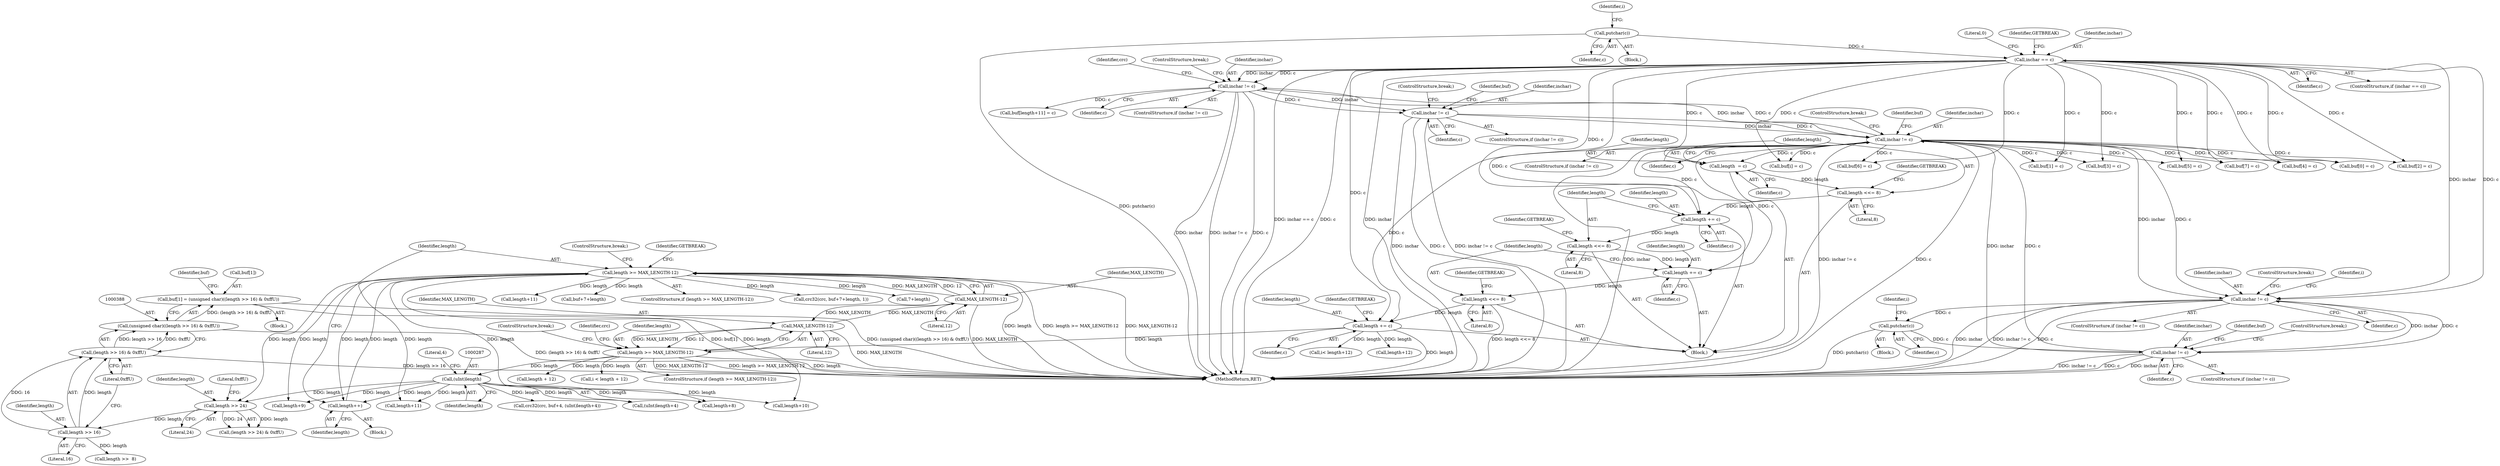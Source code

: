 digraph "0_Android_9d4853418ab2f754c2b63e091c29c5529b8b86ca_161@array" {
"1000383" [label="(Call,buf[1] = (unsigned char)((length >> 16) & 0xffU))"];
"1000387" [label="(Call,(unsigned char)((length >> 16) & 0xffU))"];
"1000389" [label="(Call,(length >> 16) & 0xffU)"];
"1000390" [label="(Call,length >> 16)"];
"1000379" [label="(Call,length >> 24)"];
"1000343" [label="(Call,length >= MAX_LENGTH-12)"];
"1000340" [label="(Call,length++)"];
"1000286" [label="(Call,(uInt)length)"];
"1000243" [label="(Call,length >= MAX_LENGTH-12)"];
"1000190" [label="(Call,length += c)"];
"1000142" [label="(Call,inchar == c)"];
"1000139" [label="(Call,putchar(c))"];
"1000497" [label="(Call,inchar != c)"];
"1000368" [label="(Call,inchar != c)"];
"1000274" [label="(Call,inchar != c)"];
"1000466" [label="(Call,inchar != c)"];
"1000433" [label="(Call,inchar != c)"];
"1000463" [label="(Call,putchar(c))"];
"1000181" [label="(Call,length <<= 8)"];
"1000178" [label="(Call,length += c)"];
"1000169" [label="(Call,length <<= 8)"];
"1000166" [label="(Call,length += c)"];
"1000157" [label="(Call,length <<= 8)"];
"1000154" [label="(Call,length  = c)"];
"1000245" [label="(Call,MAX_LENGTH-12)"];
"1000345" [label="(Call,MAX_LENGTH-12)"];
"1000349" [label="(Identifier,GETBREAK)"];
"1000181" [label="(Call,length <<= 8)"];
"1000139" [label="(Call,putchar(c))"];
"1000384" [label="(Call,buf[1])"];
"1000434" [label="(Identifier,inchar)"];
"1000149" [label="(Call,buf[0] = c)"];
"1000268" [label="(Call,buf[i] = c)"];
"1000206" [label="(Call,buf[6] = c)"];
"1000348" [label="(ControlStructure,break;)"];
"1000182" [label="(Identifier,length)"];
"1000461" [label="(Block,)"];
"1000343" [label="(Call,length >= MAX_LENGTH-12)"];
"1000374" [label="(Identifier,buf)"];
"1000157" [label="(Call,length <<= 8)"];
"1000259" [label="(Call,i < length + 12)"];
"1000496" [label="(ControlStructure,if (inchar != c))"];
"1000344" [label="(Identifier,length)"];
"1000241" [label="(Block,)"];
"1000382" [label="(Literal,0xffU)"];
"1000467" [label="(Identifier,inchar)"];
"1000248" [label="(ControlStructure,break;)"];
"1000277" [label="(ControlStructure,break;)"];
"1000158" [label="(Identifier,length)"];
"1000436" [label="(ControlStructure,break;)"];
"1000286" [label="(Call,(uInt)length)"];
"1000159" [label="(Literal,8)"];
"1000183" [label="(Literal,8)"];
"1000184" [label="(Identifier,GETBREAK)"];
"1000161" [label="(Call,buf[1] = c)"];
"1000144" [label="(Identifier,c)"];
"1000146" [label="(Block,)"];
"1000178" [label="(Call,length += c)"];
"1000392" [label="(Literal,16)"];
"1000369" [label="(Identifier,inchar)"];
"1000245" [label="(Call,MAX_LENGTH-12)"];
"1000243" [label="(Call,length >= MAX_LENGTH-12)"];
"1000432" [label="(ControlStructure,if (inchar != c))"];
"1000528" [label="(MethodReturn,RET)"];
"1000454" [label="(Call,i< length+12)"];
"1000190" [label="(Call,length += c)"];
"1000497" [label="(Call,inchar != c)"];
"1000302" [label="(Call,length+8)"];
"1000350" [label="(Call,buf[length+11] = c)"];
"1000166" [label="(Call,length += c)"];
"1000160" [label="(Identifier,GETBREAK)"];
"1000500" [label="(ControlStructure,break;)"];
"1000396" [label="(Identifier,buf)"];
"1000370" [label="(Identifier,c)"];
"1000167" [label="(Identifier,length)"];
"1000387" [label="(Call,(unsigned char)((length >> 16) & 0xffU))"];
"1000170" [label="(Identifier,length)"];
"1000242" [label="(ControlStructure,if (length >= MAX_LENGTH-12))"];
"1000168" [label="(Identifier,c)"];
"1000288" [label="(Identifier,length)"];
"1000291" [label="(Block,)"];
"1000180" [label="(Identifier,c)"];
"1000353" [label="(Call,length+11)"];
"1000468" [label="(Identifier,c)"];
"1000361" [label="(Call,buf+7+length)"];
"1000185" [label="(Call,buf[3] = c)"];
"1000275" [label="(Identifier,inchar)"];
"1000368" [label="(Call,inchar != c)"];
"1000345" [label="(Call,MAX_LENGTH-12)"];
"1000314" [label="(Call,length+9)"];
"1000154" [label="(Call,length  = c)"];
"1000347" [label="(Literal,12)"];
"1000505" [label="(Identifier,buf)"];
"1000460" [label="(Identifier,i)"];
"1000193" [label="(Identifier,GETBREAK)"];
"1000136" [label="(Identifier,i)"];
"1000336" [label="(Call,length+11)"];
"1000279" [label="(Identifier,crc)"];
"1000155" [label="(Identifier,length)"];
"1000137" [label="(Block,)"];
"1000381" [label="(Literal,24)"];
"1000342" [label="(ControlStructure,if (length >= MAX_LENGTH-12))"];
"1000433" [label="(Call,inchar != c)"];
"1000367" [label="(ControlStructure,if (inchar != c))"];
"1000200" [label="(Call,buf[5] = c)"];
"1000401" [label="(Call,length >>  8)"];
"1000463" [label="(Call,putchar(c))"];
"1000261" [label="(Call,length + 12)"];
"1000359" [label="(Call,crc32(crc, buf+7+length, 1))"];
"1000212" [label="(Call,buf[7] = c)"];
"1000276" [label="(Identifier,c)"];
"1000456" [label="(Call,length+12)"];
"1000393" [label="(Literal,0xffU)"];
"1000389" [label="(Call,(length >> 16) & 0xffU)"];
"1000273" [label="(ControlStructure,if (inchar != c))"];
"1000341" [label="(Identifier,length)"];
"1000465" [label="(ControlStructure,if (inchar != c))"];
"1000475" [label="(Identifier,buf)"];
"1000247" [label="(Literal,12)"];
"1000140" [label="(Identifier,c)"];
"1000391" [label="(Identifier,length)"];
"1000192" [label="(Identifier,c)"];
"1000527" [label="(Literal,0)"];
"1000179" [label="(Identifier,length)"];
"1000169" [label="(Call,length <<= 8)"];
"1000466" [label="(Call,inchar != c)"];
"1000194" [label="(Call,buf[4] = c)"];
"1000346" [label="(Identifier,MAX_LENGTH)"];
"1000250" [label="(Identifier,crc)"];
"1000280" [label="(Call,crc32(crc, buf+4, (uInt)length+4))"];
"1000379" [label="(Call,length >> 24)"];
"1000498" [label="(Identifier,inchar)"];
"1000435" [label="(Identifier,c)"];
"1000171" [label="(Literal,8)"];
"1000499" [label="(Identifier,c)"];
"1000156" [label="(Identifier,c)"];
"1000340" [label="(Call,length++)"];
"1000173" [label="(Call,buf[2] = c)"];
"1000390" [label="(Call,length >> 16)"];
"1000172" [label="(Identifier,GETBREAK)"];
"1000246" [label="(Identifier,MAX_LENGTH)"];
"1000439" [label="(Identifier,i)"];
"1000141" [label="(ControlStructure,if (inchar == c))"];
"1000244" [label="(Identifier,length)"];
"1000326" [label="(Call,length+10)"];
"1000148" [label="(Identifier,GETBREAK)"];
"1000363" [label="(Call,7+length)"];
"1000371" [label="(ControlStructure,break;)"];
"1000378" [label="(Call,(length >> 24) & 0xffU)"];
"1000470" [label="(ControlStructure,break;)"];
"1000464" [label="(Identifier,c)"];
"1000380" [label="(Identifier,length)"];
"1000142" [label="(Call,inchar == c)"];
"1000143" [label="(Identifier,inchar)"];
"1000285" [label="(Call,(uInt)length+4)"];
"1000383" [label="(Call,buf[1] = (unsigned char)((length >> 16) & 0xffU))"];
"1000289" [label="(Literal,4)"];
"1000274" [label="(Call,inchar != c)"];
"1000191" [label="(Identifier,length)"];
"1000383" -> "1000241"  [label="AST: "];
"1000383" -> "1000387"  [label="CFG: "];
"1000384" -> "1000383"  [label="AST: "];
"1000387" -> "1000383"  [label="AST: "];
"1000396" -> "1000383"  [label="CFG: "];
"1000383" -> "1000528"  [label="DDG: buf[1]"];
"1000383" -> "1000528"  [label="DDG: (unsigned char)((length >> 16) & 0xffU)"];
"1000387" -> "1000383"  [label="DDG: (length >> 16) & 0xffU"];
"1000387" -> "1000389"  [label="CFG: "];
"1000388" -> "1000387"  [label="AST: "];
"1000389" -> "1000387"  [label="AST: "];
"1000387" -> "1000528"  [label="DDG: (length >> 16) & 0xffU"];
"1000389" -> "1000387"  [label="DDG: length >> 16"];
"1000389" -> "1000387"  [label="DDG: 0xffU"];
"1000389" -> "1000393"  [label="CFG: "];
"1000390" -> "1000389"  [label="AST: "];
"1000393" -> "1000389"  [label="AST: "];
"1000389" -> "1000528"  [label="DDG: length >> 16"];
"1000390" -> "1000389"  [label="DDG: length"];
"1000390" -> "1000389"  [label="DDG: 16"];
"1000390" -> "1000392"  [label="CFG: "];
"1000391" -> "1000390"  [label="AST: "];
"1000392" -> "1000390"  [label="AST: "];
"1000393" -> "1000390"  [label="CFG: "];
"1000379" -> "1000390"  [label="DDG: length"];
"1000390" -> "1000401"  [label="DDG: length"];
"1000379" -> "1000378"  [label="AST: "];
"1000379" -> "1000381"  [label="CFG: "];
"1000380" -> "1000379"  [label="AST: "];
"1000381" -> "1000379"  [label="AST: "];
"1000382" -> "1000379"  [label="CFG: "];
"1000379" -> "1000378"  [label="DDG: length"];
"1000379" -> "1000378"  [label="DDG: 24"];
"1000343" -> "1000379"  [label="DDG: length"];
"1000286" -> "1000379"  [label="DDG: length"];
"1000343" -> "1000342"  [label="AST: "];
"1000343" -> "1000345"  [label="CFG: "];
"1000344" -> "1000343"  [label="AST: "];
"1000345" -> "1000343"  [label="AST: "];
"1000348" -> "1000343"  [label="CFG: "];
"1000349" -> "1000343"  [label="CFG: "];
"1000343" -> "1000528"  [label="DDG: length"];
"1000343" -> "1000528"  [label="DDG: length >= MAX_LENGTH-12"];
"1000343" -> "1000528"  [label="DDG: MAX_LENGTH-12"];
"1000343" -> "1000302"  [label="DDG: length"];
"1000343" -> "1000314"  [label="DDG: length"];
"1000343" -> "1000326"  [label="DDG: length"];
"1000343" -> "1000336"  [label="DDG: length"];
"1000343" -> "1000340"  [label="DDG: length"];
"1000340" -> "1000343"  [label="DDG: length"];
"1000345" -> "1000343"  [label="DDG: MAX_LENGTH"];
"1000345" -> "1000343"  [label="DDG: 12"];
"1000343" -> "1000353"  [label="DDG: length"];
"1000343" -> "1000359"  [label="DDG: length"];
"1000343" -> "1000361"  [label="DDG: length"];
"1000343" -> "1000363"  [label="DDG: length"];
"1000340" -> "1000291"  [label="AST: "];
"1000340" -> "1000341"  [label="CFG: "];
"1000341" -> "1000340"  [label="AST: "];
"1000344" -> "1000340"  [label="CFG: "];
"1000286" -> "1000340"  [label="DDG: length"];
"1000286" -> "1000285"  [label="AST: "];
"1000286" -> "1000288"  [label="CFG: "];
"1000287" -> "1000286"  [label="AST: "];
"1000288" -> "1000286"  [label="AST: "];
"1000289" -> "1000286"  [label="CFG: "];
"1000286" -> "1000280"  [label="DDG: length"];
"1000286" -> "1000285"  [label="DDG: length"];
"1000243" -> "1000286"  [label="DDG: length"];
"1000286" -> "1000302"  [label="DDG: length"];
"1000286" -> "1000314"  [label="DDG: length"];
"1000286" -> "1000326"  [label="DDG: length"];
"1000286" -> "1000336"  [label="DDG: length"];
"1000243" -> "1000242"  [label="AST: "];
"1000243" -> "1000245"  [label="CFG: "];
"1000244" -> "1000243"  [label="AST: "];
"1000245" -> "1000243"  [label="AST: "];
"1000248" -> "1000243"  [label="CFG: "];
"1000250" -> "1000243"  [label="CFG: "];
"1000243" -> "1000528"  [label="DDG: length"];
"1000243" -> "1000528"  [label="DDG: MAX_LENGTH-12"];
"1000243" -> "1000528"  [label="DDG: length >= MAX_LENGTH-12"];
"1000190" -> "1000243"  [label="DDG: length"];
"1000245" -> "1000243"  [label="DDG: MAX_LENGTH"];
"1000245" -> "1000243"  [label="DDG: 12"];
"1000243" -> "1000259"  [label="DDG: length"];
"1000243" -> "1000261"  [label="DDG: length"];
"1000190" -> "1000146"  [label="AST: "];
"1000190" -> "1000192"  [label="CFG: "];
"1000191" -> "1000190"  [label="AST: "];
"1000192" -> "1000190"  [label="AST: "];
"1000193" -> "1000190"  [label="CFG: "];
"1000190" -> "1000528"  [label="DDG: length"];
"1000142" -> "1000190"  [label="DDG: c"];
"1000497" -> "1000190"  [label="DDG: c"];
"1000181" -> "1000190"  [label="DDG: length"];
"1000190" -> "1000454"  [label="DDG: length"];
"1000190" -> "1000456"  [label="DDG: length"];
"1000142" -> "1000141"  [label="AST: "];
"1000142" -> "1000144"  [label="CFG: "];
"1000143" -> "1000142"  [label="AST: "];
"1000144" -> "1000142"  [label="AST: "];
"1000148" -> "1000142"  [label="CFG: "];
"1000527" -> "1000142"  [label="CFG: "];
"1000142" -> "1000528"  [label="DDG: inchar == c"];
"1000142" -> "1000528"  [label="DDG: c"];
"1000142" -> "1000528"  [label="DDG: inchar"];
"1000139" -> "1000142"  [label="DDG: c"];
"1000142" -> "1000149"  [label="DDG: c"];
"1000142" -> "1000154"  [label="DDG: c"];
"1000142" -> "1000161"  [label="DDG: c"];
"1000142" -> "1000166"  [label="DDG: c"];
"1000142" -> "1000173"  [label="DDG: c"];
"1000142" -> "1000178"  [label="DDG: c"];
"1000142" -> "1000185"  [label="DDG: c"];
"1000142" -> "1000194"  [label="DDG: c"];
"1000142" -> "1000200"  [label="DDG: c"];
"1000142" -> "1000206"  [label="DDG: c"];
"1000142" -> "1000212"  [label="DDG: c"];
"1000142" -> "1000268"  [label="DDG: c"];
"1000142" -> "1000274"  [label="DDG: inchar"];
"1000142" -> "1000274"  [label="DDG: c"];
"1000142" -> "1000433"  [label="DDG: inchar"];
"1000142" -> "1000433"  [label="DDG: c"];
"1000139" -> "1000137"  [label="AST: "];
"1000139" -> "1000140"  [label="CFG: "];
"1000140" -> "1000139"  [label="AST: "];
"1000136" -> "1000139"  [label="CFG: "];
"1000139" -> "1000528"  [label="DDG: putchar(c)"];
"1000497" -> "1000496"  [label="AST: "];
"1000497" -> "1000499"  [label="CFG: "];
"1000498" -> "1000497"  [label="AST: "];
"1000499" -> "1000497"  [label="AST: "];
"1000500" -> "1000497"  [label="CFG: "];
"1000505" -> "1000497"  [label="CFG: "];
"1000497" -> "1000528"  [label="DDG: inchar"];
"1000497" -> "1000528"  [label="DDG: inchar != c"];
"1000497" -> "1000528"  [label="DDG: c"];
"1000497" -> "1000149"  [label="DDG: c"];
"1000497" -> "1000154"  [label="DDG: c"];
"1000497" -> "1000161"  [label="DDG: c"];
"1000497" -> "1000166"  [label="DDG: c"];
"1000497" -> "1000173"  [label="DDG: c"];
"1000497" -> "1000178"  [label="DDG: c"];
"1000497" -> "1000185"  [label="DDG: c"];
"1000497" -> "1000194"  [label="DDG: c"];
"1000497" -> "1000200"  [label="DDG: c"];
"1000497" -> "1000206"  [label="DDG: c"];
"1000497" -> "1000212"  [label="DDG: c"];
"1000497" -> "1000268"  [label="DDG: c"];
"1000497" -> "1000274"  [label="DDG: inchar"];
"1000497" -> "1000274"  [label="DDG: c"];
"1000497" -> "1000433"  [label="DDG: inchar"];
"1000497" -> "1000433"  [label="DDG: c"];
"1000368" -> "1000497"  [label="DDG: inchar"];
"1000368" -> "1000497"  [label="DDG: c"];
"1000466" -> "1000497"  [label="DDG: inchar"];
"1000466" -> "1000497"  [label="DDG: c"];
"1000368" -> "1000367"  [label="AST: "];
"1000368" -> "1000370"  [label="CFG: "];
"1000369" -> "1000368"  [label="AST: "];
"1000370" -> "1000368"  [label="AST: "];
"1000371" -> "1000368"  [label="CFG: "];
"1000374" -> "1000368"  [label="CFG: "];
"1000368" -> "1000528"  [label="DDG: inchar"];
"1000368" -> "1000528"  [label="DDG: c"];
"1000368" -> "1000528"  [label="DDG: inchar != c"];
"1000274" -> "1000368"  [label="DDG: inchar"];
"1000274" -> "1000368"  [label="DDG: c"];
"1000274" -> "1000273"  [label="AST: "];
"1000274" -> "1000276"  [label="CFG: "];
"1000275" -> "1000274"  [label="AST: "];
"1000276" -> "1000274"  [label="AST: "];
"1000277" -> "1000274"  [label="CFG: "];
"1000279" -> "1000274"  [label="CFG: "];
"1000274" -> "1000528"  [label="DDG: inchar"];
"1000274" -> "1000528"  [label="DDG: inchar != c"];
"1000274" -> "1000528"  [label="DDG: c"];
"1000274" -> "1000350"  [label="DDG: c"];
"1000466" -> "1000465"  [label="AST: "];
"1000466" -> "1000468"  [label="CFG: "];
"1000467" -> "1000466"  [label="AST: "];
"1000468" -> "1000466"  [label="AST: "];
"1000470" -> "1000466"  [label="CFG: "];
"1000475" -> "1000466"  [label="CFG: "];
"1000466" -> "1000528"  [label="DDG: c"];
"1000466" -> "1000528"  [label="DDG: inchar"];
"1000466" -> "1000528"  [label="DDG: inchar != c"];
"1000433" -> "1000466"  [label="DDG: inchar"];
"1000433" -> "1000466"  [label="DDG: c"];
"1000463" -> "1000466"  [label="DDG: c"];
"1000433" -> "1000432"  [label="AST: "];
"1000433" -> "1000435"  [label="CFG: "];
"1000434" -> "1000433"  [label="AST: "];
"1000435" -> "1000433"  [label="AST: "];
"1000436" -> "1000433"  [label="CFG: "];
"1000439" -> "1000433"  [label="CFG: "];
"1000433" -> "1000528"  [label="DDG: inchar"];
"1000433" -> "1000528"  [label="DDG: inchar != c"];
"1000433" -> "1000528"  [label="DDG: c"];
"1000433" -> "1000463"  [label="DDG: c"];
"1000463" -> "1000461"  [label="AST: "];
"1000463" -> "1000464"  [label="CFG: "];
"1000464" -> "1000463"  [label="AST: "];
"1000460" -> "1000463"  [label="CFG: "];
"1000463" -> "1000528"  [label="DDG: putchar(c)"];
"1000181" -> "1000146"  [label="AST: "];
"1000181" -> "1000183"  [label="CFG: "];
"1000182" -> "1000181"  [label="AST: "];
"1000183" -> "1000181"  [label="AST: "];
"1000184" -> "1000181"  [label="CFG: "];
"1000181" -> "1000528"  [label="DDG: length <<= 8"];
"1000178" -> "1000181"  [label="DDG: length"];
"1000178" -> "1000146"  [label="AST: "];
"1000178" -> "1000180"  [label="CFG: "];
"1000179" -> "1000178"  [label="AST: "];
"1000180" -> "1000178"  [label="AST: "];
"1000182" -> "1000178"  [label="CFG: "];
"1000169" -> "1000178"  [label="DDG: length"];
"1000169" -> "1000146"  [label="AST: "];
"1000169" -> "1000171"  [label="CFG: "];
"1000170" -> "1000169"  [label="AST: "];
"1000171" -> "1000169"  [label="AST: "];
"1000172" -> "1000169"  [label="CFG: "];
"1000166" -> "1000169"  [label="DDG: length"];
"1000166" -> "1000146"  [label="AST: "];
"1000166" -> "1000168"  [label="CFG: "];
"1000167" -> "1000166"  [label="AST: "];
"1000168" -> "1000166"  [label="AST: "];
"1000170" -> "1000166"  [label="CFG: "];
"1000157" -> "1000166"  [label="DDG: length"];
"1000157" -> "1000146"  [label="AST: "];
"1000157" -> "1000159"  [label="CFG: "];
"1000158" -> "1000157"  [label="AST: "];
"1000159" -> "1000157"  [label="AST: "];
"1000160" -> "1000157"  [label="CFG: "];
"1000154" -> "1000157"  [label="DDG: length"];
"1000154" -> "1000146"  [label="AST: "];
"1000154" -> "1000156"  [label="CFG: "];
"1000155" -> "1000154"  [label="AST: "];
"1000156" -> "1000154"  [label="AST: "];
"1000158" -> "1000154"  [label="CFG: "];
"1000245" -> "1000247"  [label="CFG: "];
"1000246" -> "1000245"  [label="AST: "];
"1000247" -> "1000245"  [label="AST: "];
"1000245" -> "1000528"  [label="DDG: MAX_LENGTH"];
"1000345" -> "1000245"  [label="DDG: MAX_LENGTH"];
"1000245" -> "1000345"  [label="DDG: MAX_LENGTH"];
"1000345" -> "1000347"  [label="CFG: "];
"1000346" -> "1000345"  [label="AST: "];
"1000347" -> "1000345"  [label="AST: "];
"1000345" -> "1000528"  [label="DDG: MAX_LENGTH"];
}
